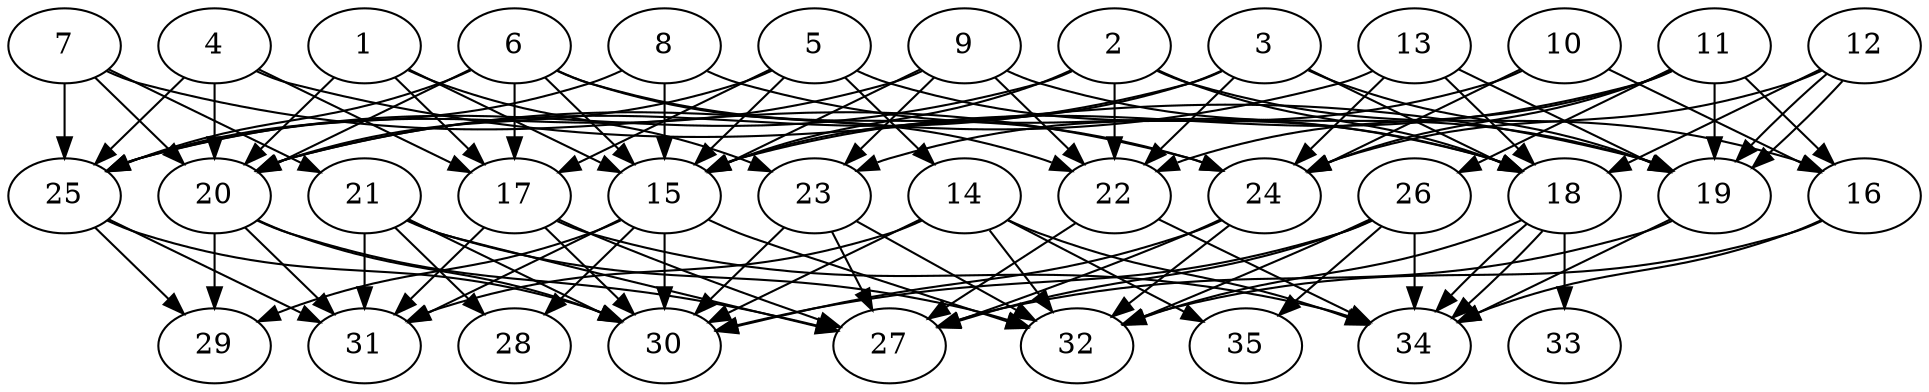 // DAG automatically generated by daggen at Thu Oct  3 14:05:36 2019
// ./daggen --dot -n 35 --ccr 0.3 --fat 0.7 --regular 0.7 --density 0.7 --mindata 5242880 --maxdata 52428800 
digraph G {
  1 [size="139854507", alpha="0.08", expect_size="41956352"] 
  1 -> 15 [size ="41956352"]
  1 -> 17 [size ="41956352"]
  1 -> 20 [size ="41956352"]
  1 -> 23 [size ="41956352"]
  2 [size="73130667", alpha="0.06", expect_size="21939200"] 
  2 -> 15 [size ="21939200"]
  2 -> 16 [size ="21939200"]
  2 -> 18 [size ="21939200"]
  2 -> 22 [size ="21939200"]
  2 -> 25 [size ="21939200"]
  3 [size="89869653", alpha="0.16", expect_size="26960896"] 
  3 -> 15 [size ="26960896"]
  3 -> 18 [size ="26960896"]
  3 -> 19 [size ="26960896"]
  3 -> 20 [size ="26960896"]
  3 -> 22 [size ="26960896"]
  4 [size="68143787", alpha="0.01", expect_size="20443136"] 
  4 -> 17 [size ="20443136"]
  4 -> 19 [size ="20443136"]
  4 -> 20 [size ="20443136"]
  4 -> 25 [size ="20443136"]
  5 [size="96259413", alpha="0.11", expect_size="28877824"] 
  5 -> 14 [size ="28877824"]
  5 -> 15 [size ="28877824"]
  5 -> 17 [size ="28877824"]
  5 -> 18 [size ="28877824"]
  5 -> 20 [size ="28877824"]
  6 [size="30474240", alpha="0.09", expect_size="9142272"] 
  6 -> 15 [size ="9142272"]
  6 -> 17 [size ="9142272"]
  6 -> 20 [size ="9142272"]
  6 -> 22 [size ="9142272"]
  6 -> 24 [size ="9142272"]
  6 -> 25 [size ="9142272"]
  7 [size="39396693", alpha="0.18", expect_size="11819008"] 
  7 -> 20 [size ="11819008"]
  7 -> 21 [size ="11819008"]
  7 -> 24 [size ="11819008"]
  7 -> 25 [size ="11819008"]
  8 [size="58009600", alpha="0.15", expect_size="17402880"] 
  8 -> 15 [size ="17402880"]
  8 -> 18 [size ="17402880"]
  8 -> 25 [size ="17402880"]
  9 [size="19316053", alpha="0.14", expect_size="5794816"] 
  9 -> 15 [size ="5794816"]
  9 -> 19 [size ="5794816"]
  9 -> 22 [size ="5794816"]
  9 -> 23 [size ="5794816"]
  9 -> 25 [size ="5794816"]
  10 [size="30156800", alpha="0.10", expect_size="9047040"] 
  10 -> 16 [size ="9047040"]
  10 -> 23 [size ="9047040"]
  10 -> 24 [size ="9047040"]
  11 [size="29467307", alpha="0.08", expect_size="8840192"] 
  11 -> 15 [size ="8840192"]
  11 -> 16 [size ="8840192"]
  11 -> 19 [size ="8840192"]
  11 -> 22 [size ="8840192"]
  11 -> 24 [size ="8840192"]
  11 -> 26 [size ="8840192"]
  12 [size="90941440", alpha="0.04", expect_size="27282432"] 
  12 -> 18 [size ="27282432"]
  12 -> 19 [size ="27282432"]
  12 -> 19 [size ="27282432"]
  12 -> 24 [size ="27282432"]
  13 [size="139991040", alpha="0.01", expect_size="41997312"] 
  13 -> 18 [size ="41997312"]
  13 -> 19 [size ="41997312"]
  13 -> 20 [size ="41997312"]
  13 -> 24 [size ="41997312"]
  14 [size="109527040", alpha="0.14", expect_size="32858112"] 
  14 -> 30 [size ="32858112"]
  14 -> 31 [size ="32858112"]
  14 -> 32 [size ="32858112"]
  14 -> 34 [size ="32858112"]
  14 -> 35 [size ="32858112"]
  15 [size="120070827", alpha="0.02", expect_size="36021248"] 
  15 -> 28 [size ="36021248"]
  15 -> 29 [size ="36021248"]
  15 -> 30 [size ="36021248"]
  15 -> 31 [size ="36021248"]
  15 -> 32 [size ="36021248"]
  16 [size="50926933", alpha="0.10", expect_size="15278080"] 
  16 -> 32 [size ="15278080"]
  16 -> 34 [size ="15278080"]
  17 [size="118432427", alpha="0.14", expect_size="35529728"] 
  17 -> 27 [size ="35529728"]
  17 -> 30 [size ="35529728"]
  17 -> 31 [size ="35529728"]
  17 -> 34 [size ="35529728"]
  18 [size="101461333", alpha="0.17", expect_size="30438400"] 
  18 -> 32 [size ="30438400"]
  18 -> 33 [size ="30438400"]
  18 -> 34 [size ="30438400"]
  18 -> 34 [size ="30438400"]
  19 [size="60146347", alpha="0.13", expect_size="18043904"] 
  19 -> 27 [size ="18043904"]
  19 -> 34 [size ="18043904"]
  20 [size="174076587", alpha="0.04", expect_size="52222976"] 
  20 -> 27 [size ="52222976"]
  20 -> 29 [size ="52222976"]
  20 -> 30 [size ="52222976"]
  20 -> 31 [size ="52222976"]
  21 [size="91613867", alpha="0.10", expect_size="27484160"] 
  21 -> 27 [size ="27484160"]
  21 -> 28 [size ="27484160"]
  21 -> 30 [size ="27484160"]
  21 -> 31 [size ="27484160"]
  21 -> 32 [size ="27484160"]
  22 [size="153043627", alpha="0.04", expect_size="45913088"] 
  22 -> 27 [size ="45913088"]
  22 -> 34 [size ="45913088"]
  23 [size="30020267", alpha="0.07", expect_size="9006080"] 
  23 -> 27 [size ="9006080"]
  23 -> 30 [size ="9006080"]
  23 -> 32 [size ="9006080"]
  24 [size="38041600", alpha="0.16", expect_size="11412480"] 
  24 -> 27 [size ="11412480"]
  24 -> 30 [size ="11412480"]
  24 -> 32 [size ="11412480"]
  25 [size="146100907", alpha="0.16", expect_size="43830272"] 
  25 -> 29 [size ="43830272"]
  25 -> 30 [size ="43830272"]
  25 -> 31 [size ="43830272"]
  26 [size="164116480", alpha="0.16", expect_size="49234944"] 
  26 -> 27 [size ="49234944"]
  26 -> 30 [size ="49234944"]
  26 -> 32 [size ="49234944"]
  26 -> 34 [size ="49234944"]
  26 -> 35 [size ="49234944"]
  27 [size="88436053", alpha="0.00", expect_size="26530816"] 
  28 [size="44079787", alpha="0.09", expect_size="13223936"] 
  29 [size="20688213", alpha="0.18", expect_size="6206464"] 
  30 [size="121777493", alpha="0.09", expect_size="36533248"] 
  31 [size="152122027", alpha="0.01", expect_size="45636608"] 
  32 [size="76820480", alpha="0.03", expect_size="23046144"] 
  33 [size="108806827", alpha="0.00", expect_size="32642048"] 
  34 [size="163198293", alpha="0.09", expect_size="48959488"] 
  35 [size="133369173", alpha="0.11", expect_size="40010752"] 
}
